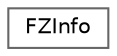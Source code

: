 digraph "Graphical Class Hierarchy"
{
 // LATEX_PDF_SIZE
  bgcolor="transparent";
  edge [fontname=Helvetica,fontsize=10,labelfontname=Helvetica,labelfontsize=10];
  node [fontname=Helvetica,fontsize=10,shape=box,height=0.2,width=0.4];
  rankdir="LR";
  Node0 [label="FZInfo",height=0.2,width=0.4,color="grey40", fillcolor="white", style="filled",URL="$d4/d5d/struct_f_z_info.html",tooltip=" "];
}
